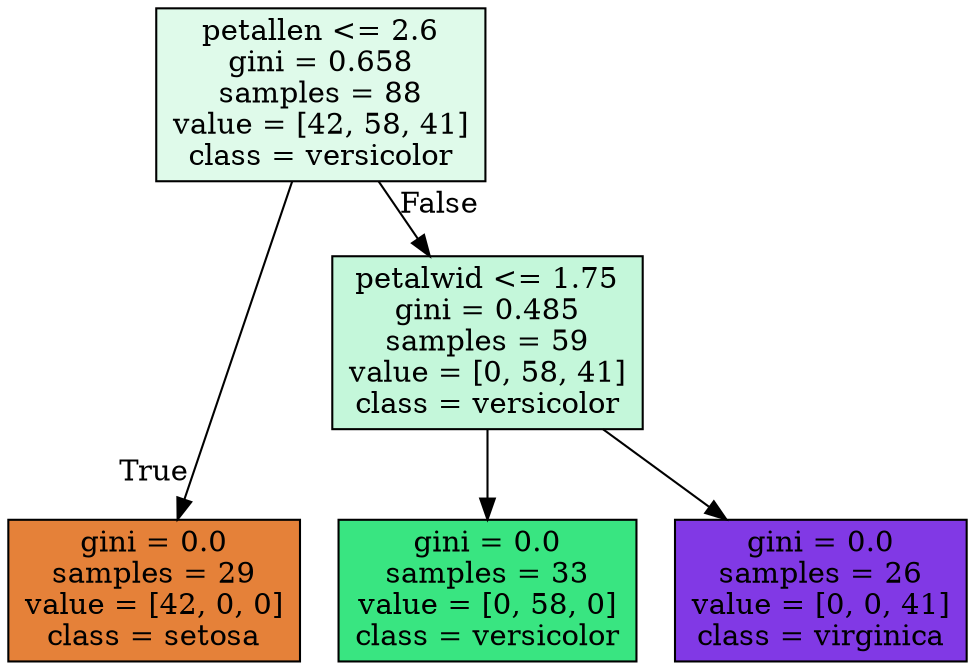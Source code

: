 digraph Tree {
node [shape=box, style="filled", color="black"] ;
graph [ranksep=equally, splines=polyline] ;
0 [label="petallen <= 2.6\ngini = 0.658\nsamples = 88\nvalue = [42, 58, 41]\nclass = versicolor", fillcolor="#39e58129"] ;
1 [label="gini = 0.0\nsamples = 29\nvalue = [42, 0, 0]\nclass = setosa", fillcolor="#e58139ff"] ;
0 -> 1 [labeldistance=2.5, labelangle=45, headlabel="True"] ;
2 [label="petalwid <= 1.75\ngini = 0.485\nsamples = 59\nvalue = [0, 58, 41]\nclass = versicolor", fillcolor="#39e5814b"] ;
0 -> 2 [labeldistance=2.5, labelangle=-45, headlabel="False"] ;
3 [label="gini = 0.0\nsamples = 33\nvalue = [0, 58, 0]\nclass = versicolor", fillcolor="#39e581ff"] ;
2 -> 3 ;
4 [label="gini = 0.0\nsamples = 26\nvalue = [0, 0, 41]\nclass = virginica", fillcolor="#8139e5ff"] ;
2 -> 4 ;
{rank=same ; 0} ;
{rank=same ; 2} ;
{rank=same ; 1; 3; 4} ;
}